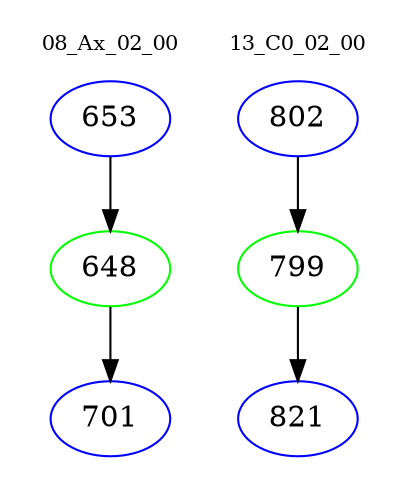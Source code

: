 digraph{
subgraph cluster_0 {
color = white
label = "08_Ax_02_00";
fontsize=10;
T0_653 [label="653", color="blue"]
T0_653 -> T0_648 [color="black"]
T0_648 [label="648", color="green"]
T0_648 -> T0_701 [color="black"]
T0_701 [label="701", color="blue"]
}
subgraph cluster_1 {
color = white
label = "13_C0_02_00";
fontsize=10;
T1_802 [label="802", color="blue"]
T1_802 -> T1_799 [color="black"]
T1_799 [label="799", color="green"]
T1_799 -> T1_821 [color="black"]
T1_821 [label="821", color="blue"]
}
}
